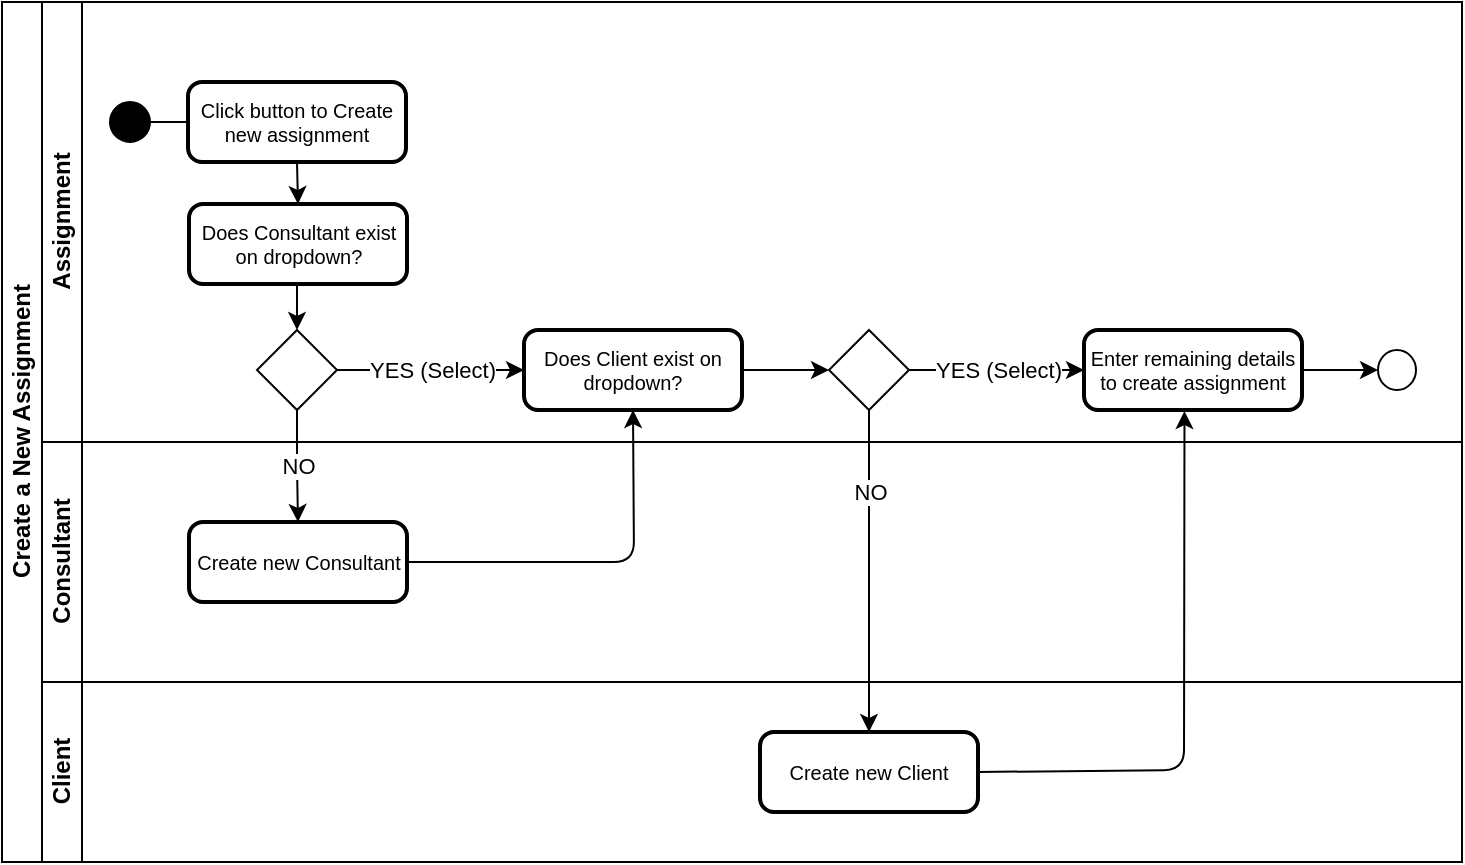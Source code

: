<mxfile version="14.5.3" type="device"><diagram id="prtHgNgQTEPvFCAcTncT" name="Page-1"><mxGraphModel dx="1079" dy="488" grid="1" gridSize="10" guides="1" tooltips="1" connect="1" arrows="1" fold="1" page="1" pageScale="1" pageWidth="827" pageHeight="1169" math="0" shadow="0"><root><mxCell id="0"/><mxCell id="1" parent="0"/><mxCell id="dNxyNK7c78bLwvsdeMH5-19" value="Create a New Assignment" style="swimlane;html=1;childLayout=stackLayout;resizeParent=1;resizeParentMax=0;horizontal=0;startSize=20;horizontalStack=0;" parent="1" vertex="1"><mxGeometry x="49" y="60" width="730" height="430" as="geometry"/></mxCell><mxCell id="dNxyNK7c78bLwvsdeMH5-20" value="Assignment" style="swimlane;html=1;startSize=20;horizontal=0;" parent="dNxyNK7c78bLwvsdeMH5-19" vertex="1"><mxGeometry x="20" width="710" height="220" as="geometry"/></mxCell><mxCell id="dNxyNK7c78bLwvsdeMH5-25" value="" style="edgeStyle=orthogonalEdgeStyle;rounded=0;orthogonalLoop=1;jettySize=auto;html=1;" parent="dNxyNK7c78bLwvsdeMH5-20" source="dNxyNK7c78bLwvsdeMH5-23" edge="1"><mxGeometry relative="1" as="geometry"><mxPoint x="120" y="60" as="targetPoint"/></mxGeometry></mxCell><mxCell id="dNxyNK7c78bLwvsdeMH5-23" value="" style="ellipse;whiteSpace=wrap;html=1;fillColor=#000000;" parent="dNxyNK7c78bLwvsdeMH5-20" vertex="1"><mxGeometry x="34" y="50" width="20" height="20" as="geometry"/></mxCell><mxCell id="dNxyNK7c78bLwvsdeMH5-32" value="" style="ellipse;whiteSpace=wrap;html=1;" parent="dNxyNK7c78bLwvsdeMH5-20" vertex="1"><mxGeometry x="668" y="174" width="19" height="20" as="geometry"/></mxCell><mxCell id="KNVLZx4aqZupfJb_pSYH-1" value="Click button to Create new assignment" style="rounded=1;whiteSpace=wrap;html=1;absoluteArcSize=1;arcSize=14;strokeWidth=2;fontSize=10;" vertex="1" parent="dNxyNK7c78bLwvsdeMH5-20"><mxGeometry x="73" y="40" width="109" height="40" as="geometry"/></mxCell><mxCell id="KNVLZx4aqZupfJb_pSYH-2" value="Does Consultant exist on dropdown?" style="rounded=1;whiteSpace=wrap;html=1;absoluteArcSize=1;arcSize=14;strokeWidth=2;fontSize=10;" vertex="1" parent="dNxyNK7c78bLwvsdeMH5-20"><mxGeometry x="73.5" y="101" width="109" height="40" as="geometry"/></mxCell><mxCell id="KNVLZx4aqZupfJb_pSYH-3" value="Does Client exist on dropdown?" style="rounded=1;whiteSpace=wrap;html=1;absoluteArcSize=1;arcSize=14;strokeWidth=2;fontSize=10;" vertex="1" parent="dNxyNK7c78bLwvsdeMH5-20"><mxGeometry x="241" y="164" width="109" height="40" as="geometry"/></mxCell><mxCell id="dNxyNK7c78bLwvsdeMH5-28" value="" style="rhombus;whiteSpace=wrap;html=1;fontFamily=Helvetica;fontSize=12;fontColor=#000000;align=center;" parent="dNxyNK7c78bLwvsdeMH5-20" vertex="1"><mxGeometry x="107.5" y="164" width="40" height="40" as="geometry"/></mxCell><mxCell id="dNxyNK7c78bLwvsdeMH5-31" value="YES (Select)" style="edgeStyle=orthogonalEdgeStyle;rounded=0;orthogonalLoop=1;jettySize=auto;html=1;endArrow=classic;endFill=1;entryX=0;entryY=0.5;entryDx=0;entryDy=0;" parent="dNxyNK7c78bLwvsdeMH5-20" source="dNxyNK7c78bLwvsdeMH5-28" target="KNVLZx4aqZupfJb_pSYH-3" edge="1"><mxGeometry relative="1" as="geometry"><mxPoint x="146.5" y="144" as="targetPoint"/></mxGeometry></mxCell><mxCell id="dNxyNK7c78bLwvsdeMH5-29" value="" style="edgeStyle=orthogonalEdgeStyle;rounded=0;orthogonalLoop=1;jettySize=auto;html=1;endArrow=classic;endFill=1;entryX=0.5;entryY=0;entryDx=0;entryDy=0;" parent="dNxyNK7c78bLwvsdeMH5-20" source="KNVLZx4aqZupfJb_pSYH-2" target="dNxyNK7c78bLwvsdeMH5-28" edge="1"><mxGeometry relative="1" as="geometry"><mxPoint x="66.5" y="291" as="sourcePoint"/><Array as="points"><mxPoint x="128.5" y="164"/></Array></mxGeometry></mxCell><mxCell id="KNVLZx4aqZupfJb_pSYH-6" value="" style="rhombus;whiteSpace=wrap;html=1;fontFamily=Helvetica;fontSize=12;fontColor=#000000;align=center;" vertex="1" parent="dNxyNK7c78bLwvsdeMH5-20"><mxGeometry x="393.5" y="164" width="40" height="40" as="geometry"/></mxCell><mxCell id="KNVLZx4aqZupfJb_pSYH-9" value="" style="endArrow=classic;html=1;fontSize=10;exitX=1;exitY=0.5;exitDx=0;exitDy=0;entryX=0;entryY=0.5;entryDx=0;entryDy=0;" edge="1" parent="dNxyNK7c78bLwvsdeMH5-20" source="KNVLZx4aqZupfJb_pSYH-3" target="KNVLZx4aqZupfJb_pSYH-6"><mxGeometry width="50" height="50" relative="1" as="geometry"><mxPoint x="359.5" y="184.0" as="sourcePoint"/><mxPoint x="310.5" y="230" as="targetPoint"/></mxGeometry></mxCell><mxCell id="KNVLZx4aqZupfJb_pSYH-10" value="Enter remaining details to create assignment" style="rounded=1;whiteSpace=wrap;html=1;absoluteArcSize=1;arcSize=14;strokeWidth=2;fontSize=10;" vertex="1" parent="dNxyNK7c78bLwvsdeMH5-20"><mxGeometry x="521" y="164" width="109" height="40" as="geometry"/></mxCell><mxCell id="KNVLZx4aqZupfJb_pSYH-11" value="YES (Select)" style="edgeStyle=orthogonalEdgeStyle;rounded=0;orthogonalLoop=1;jettySize=auto;html=1;endArrow=classic;endFill=1;entryX=0;entryY=0.5;entryDx=0;entryDy=0;" edge="1" parent="dNxyNK7c78bLwvsdeMH5-20" source="KNVLZx4aqZupfJb_pSYH-6" target="KNVLZx4aqZupfJb_pSYH-10"><mxGeometry relative="1" as="geometry"><mxPoint x="266.5" y="137" as="sourcePoint"/><mxPoint x="336.5" y="137" as="targetPoint"/></mxGeometry></mxCell><mxCell id="KNVLZx4aqZupfJb_pSYH-17" value="" style="endArrow=classic;html=1;fontSize=10;entryX=0;entryY=0.5;entryDx=0;entryDy=0;exitX=1;exitY=0.5;exitDx=0;exitDy=0;" edge="1" parent="dNxyNK7c78bLwvsdeMH5-20" source="KNVLZx4aqZupfJb_pSYH-10" target="dNxyNK7c78bLwvsdeMH5-32"><mxGeometry width="50" height="50" relative="1" as="geometry"><mxPoint x="351" y="290" as="sourcePoint"/><mxPoint x="401" y="240" as="targetPoint"/></mxGeometry></mxCell><mxCell id="KNVLZx4aqZupfJb_pSYH-18" value="" style="endArrow=classic;html=1;fontSize=10;exitX=0.5;exitY=1;exitDx=0;exitDy=0;entryX=0.5;entryY=0;entryDx=0;entryDy=0;" edge="1" parent="dNxyNK7c78bLwvsdeMH5-20" source="KNVLZx4aqZupfJb_pSYH-1" target="KNVLZx4aqZupfJb_pSYH-2"><mxGeometry width="50" height="50" relative="1" as="geometry"><mxPoint x="351" y="240" as="sourcePoint"/><mxPoint x="401" y="190" as="targetPoint"/></mxGeometry></mxCell><mxCell id="KNVLZx4aqZupfJb_pSYH-15" value="" style="endArrow=classic;html=1;fontSize=10;exitX=1;exitY=0.5;exitDx=0;exitDy=0;entryX=0.5;entryY=1;entryDx=0;entryDy=0;" edge="1" parent="dNxyNK7c78bLwvsdeMH5-19" source="KNVLZx4aqZupfJb_pSYH-4" target="KNVLZx4aqZupfJb_pSYH-3"><mxGeometry width="50" height="50" relative="1" as="geometry"><mxPoint x="356.5" y="450" as="sourcePoint"/><mxPoint x="447.749" y="280.56" as="targetPoint"/><Array as="points"><mxPoint x="316" y="280"/></Array></mxGeometry></mxCell><mxCell id="KNVLZx4aqZupfJb_pSYH-12" value="NO" style="edgeStyle=orthogonalEdgeStyle;rounded=0;orthogonalLoop=1;jettySize=auto;html=1;endArrow=classic;endFill=1;exitX=0.5;exitY=1;exitDx=0;exitDy=0;entryX=0.5;entryY=0;entryDx=0;entryDy=0;" edge="1" parent="dNxyNK7c78bLwvsdeMH5-19" source="KNVLZx4aqZupfJb_pSYH-6" target="KNVLZx4aqZupfJb_pSYH-7"><mxGeometry x="-0.5" relative="1" as="geometry"><mxPoint x="299.5" y="164" as="sourcePoint"/><mxPoint x="434" y="340" as="targetPoint"/><mxPoint as="offset"/></mxGeometry></mxCell><mxCell id="KNVLZx4aqZupfJb_pSYH-14" value="" style="endArrow=classic;html=1;fontSize=10;exitX=1;exitY=0.5;exitDx=0;exitDy=0;entryX=0.461;entryY=1.014;entryDx=0;entryDy=0;entryPerimeter=0;" edge="1" parent="dNxyNK7c78bLwvsdeMH5-19" source="KNVLZx4aqZupfJb_pSYH-7" target="KNVLZx4aqZupfJb_pSYH-10"><mxGeometry width="50" height="50" relative="1" as="geometry"><mxPoint x="356.5" y="254" as="sourcePoint"/><mxPoint x="406.5" y="204" as="targetPoint"/><Array as="points"><mxPoint x="591" y="384"/></Array></mxGeometry></mxCell><mxCell id="dNxyNK7c78bLwvsdeMH5-21" value="Consultant" style="swimlane;html=1;startSize=20;horizontal=0;" parent="dNxyNK7c78bLwvsdeMH5-19" vertex="1"><mxGeometry x="20" y="220" width="710" height="120" as="geometry"/></mxCell><mxCell id="KNVLZx4aqZupfJb_pSYH-4" value="Create new Consultant" style="rounded=1;whiteSpace=wrap;html=1;absoluteArcSize=1;arcSize=14;strokeWidth=2;fontSize=10;" vertex="1" parent="dNxyNK7c78bLwvsdeMH5-21"><mxGeometry x="73.5" y="40" width="109" height="40" as="geometry"/></mxCell><mxCell id="dNxyNK7c78bLwvsdeMH5-22" value="Client" style="swimlane;html=1;startSize=20;horizontal=0;" parent="dNxyNK7c78bLwvsdeMH5-19" vertex="1"><mxGeometry x="20" y="340" width="710" height="90" as="geometry"/></mxCell><mxCell id="KNVLZx4aqZupfJb_pSYH-7" value="Create new Client" style="rounded=1;whiteSpace=wrap;html=1;absoluteArcSize=1;arcSize=14;strokeWidth=2;fontSize=10;" vertex="1" parent="dNxyNK7c78bLwvsdeMH5-22"><mxGeometry x="359" y="25" width="109" height="40" as="geometry"/></mxCell><mxCell id="KNVLZx4aqZupfJb_pSYH-5" value="NO" style="edgeStyle=orthogonalEdgeStyle;rounded=0;orthogonalLoop=1;jettySize=auto;html=1;endArrow=classic;endFill=1;entryX=0.5;entryY=0;entryDx=0;entryDy=0;exitX=0.5;exitY=1;exitDx=0;exitDy=0;" edge="1" parent="dNxyNK7c78bLwvsdeMH5-19" source="dNxyNK7c78bLwvsdeMH5-28" target="KNVLZx4aqZupfJb_pSYH-4"><mxGeometry x="0.009" relative="1" as="geometry"><mxPoint x="147.5" y="220" as="sourcePoint"/><mxPoint x="157.5" y="190" as="targetPoint"/><mxPoint as="offset"/></mxGeometry></mxCell></root></mxGraphModel></diagram></mxfile>
